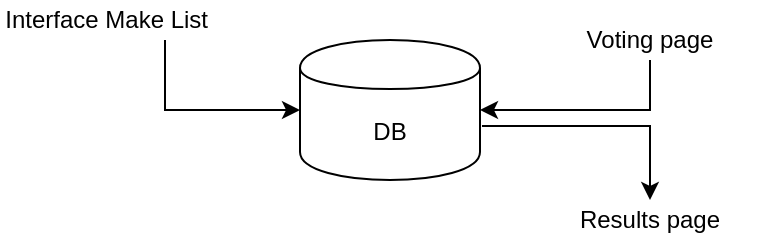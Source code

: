 <mxfile version="12.9.6" type="github">
  <diagram name="Page-1" id="e7e014a7-5840-1c2e-5031-d8a46d1fe8dd">
    <mxGraphModel dx="786" dy="681" grid="1" gridSize="10" guides="1" tooltips="1" connect="1" arrows="1" fold="1" page="1" pageScale="1" pageWidth="1169" pageHeight="826" background="#ffffff" math="0" shadow="0">
      <root>
        <mxCell id="0" />
        <mxCell id="1" parent="0" />
        <mxCell id="xgApULDK-RuyHCCMeM6z-41" value="Interface Make List&amp;nbsp;" style="text;html=1;strokeColor=none;fillColor=none;align=center;verticalAlign=middle;whiteSpace=wrap;rounded=0;" parent="1" vertex="1">
          <mxGeometry x="50" y="150" width="110" height="20" as="geometry" />
        </mxCell>
        <mxCell id="xgApULDK-RuyHCCMeM6z-42" value="DB" style="shape=cylinder;whiteSpace=wrap;html=1;boundedLbl=1;backgroundOutline=1;" parent="1" vertex="1">
          <mxGeometry x="200" y="170" width="90" height="70" as="geometry" />
        </mxCell>
        <mxCell id="xgApULDK-RuyHCCMeM6z-46" style="edgeStyle=orthogonalEdgeStyle;rounded=0;orthogonalLoop=1;jettySize=auto;html=1;exitX=0.5;exitY=1;exitDx=0;exitDy=0;" parent="1" source="xgApULDK-RuyHCCMeM6z-43" target="xgApULDK-RuyHCCMeM6z-42" edge="1">
          <mxGeometry relative="1" as="geometry" />
        </mxCell>
        <mxCell id="xgApULDK-RuyHCCMeM6z-43" value="Voting page" style="text;html=1;strokeColor=none;fillColor=none;align=center;verticalAlign=middle;whiteSpace=wrap;rounded=0;" parent="1" vertex="1">
          <mxGeometry x="320" y="160" width="110" height="20" as="geometry" />
        </mxCell>
        <mxCell id="xgApULDK-RuyHCCMeM6z-47" style="edgeStyle=orthogonalEdgeStyle;rounded=0;orthogonalLoop=1;jettySize=auto;html=1;exitX=1.011;exitY=0.614;exitDx=0;exitDy=0;entryX=0.5;entryY=0;entryDx=0;entryDy=0;exitPerimeter=0;" parent="1" source="xgApULDK-RuyHCCMeM6z-42" target="xgApULDK-RuyHCCMeM6z-44" edge="1">
          <mxGeometry relative="1" as="geometry">
            <Array as="points">
              <mxPoint x="375" y="213" />
            </Array>
          </mxGeometry>
        </mxCell>
        <mxCell id="xgApULDK-RuyHCCMeM6z-44" value="Results page" style="text;html=1;strokeColor=none;fillColor=none;align=center;verticalAlign=middle;whiteSpace=wrap;rounded=0;" parent="1" vertex="1">
          <mxGeometry x="320" y="250" width="110" height="20" as="geometry" />
        </mxCell>
        <mxCell id="xgApULDK-RuyHCCMeM6z-45" style="edgeStyle=orthogonalEdgeStyle;rounded=0;orthogonalLoop=1;jettySize=auto;html=1;exitX=0.75;exitY=1;exitDx=0;exitDy=0;" parent="1" source="xgApULDK-RuyHCCMeM6z-41" target="xgApULDK-RuyHCCMeM6z-42" edge="1">
          <mxGeometry relative="1" as="geometry" />
        </mxCell>
      </root>
    </mxGraphModel>
  </diagram>
</mxfile>
